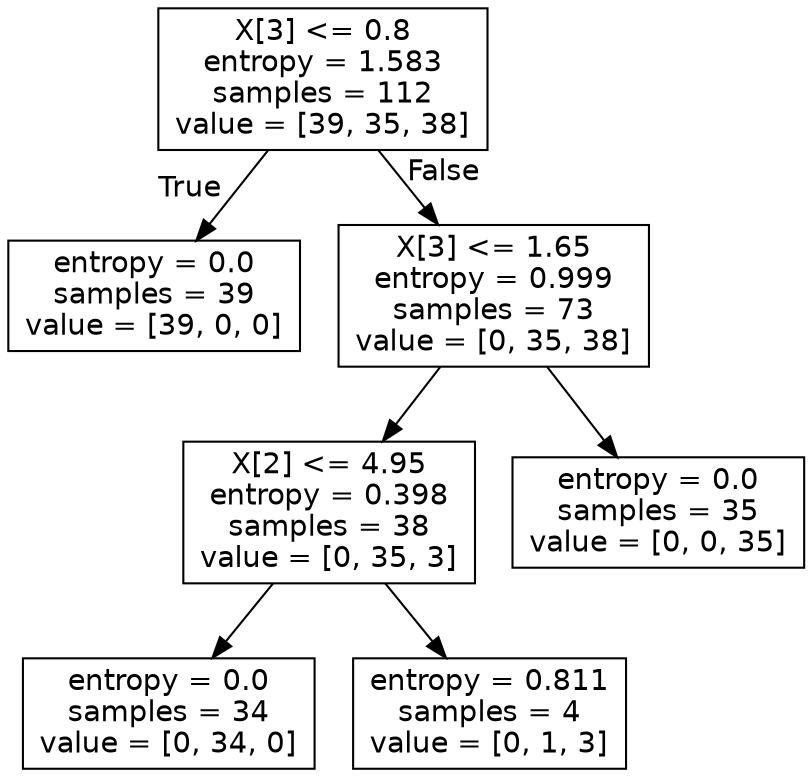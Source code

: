 digraph Tree {
node [shape=box, fontname="helvetica"] ;
edge [fontname="helvetica"] ;
0 [label="X[3] <= 0.8\nentropy = 1.583\nsamples = 112\nvalue = [39, 35, 38]"] ;
1 [label="entropy = 0.0\nsamples = 39\nvalue = [39, 0, 0]"] ;
0 -> 1 [labeldistance=2.5, labelangle=45, headlabel="True"] ;
2 [label="X[3] <= 1.65\nentropy = 0.999\nsamples = 73\nvalue = [0, 35, 38]"] ;
0 -> 2 [labeldistance=2.5, labelangle=-45, headlabel="False"] ;
3 [label="X[2] <= 4.95\nentropy = 0.398\nsamples = 38\nvalue = [0, 35, 3]"] ;
2 -> 3 ;
4 [label="entropy = 0.0\nsamples = 34\nvalue = [0, 34, 0]"] ;
3 -> 4 ;
5 [label="entropy = 0.811\nsamples = 4\nvalue = [0, 1, 3]"] ;
3 -> 5 ;
6 [label="entropy = 0.0\nsamples = 35\nvalue = [0, 0, 35]"] ;
2 -> 6 ;
}